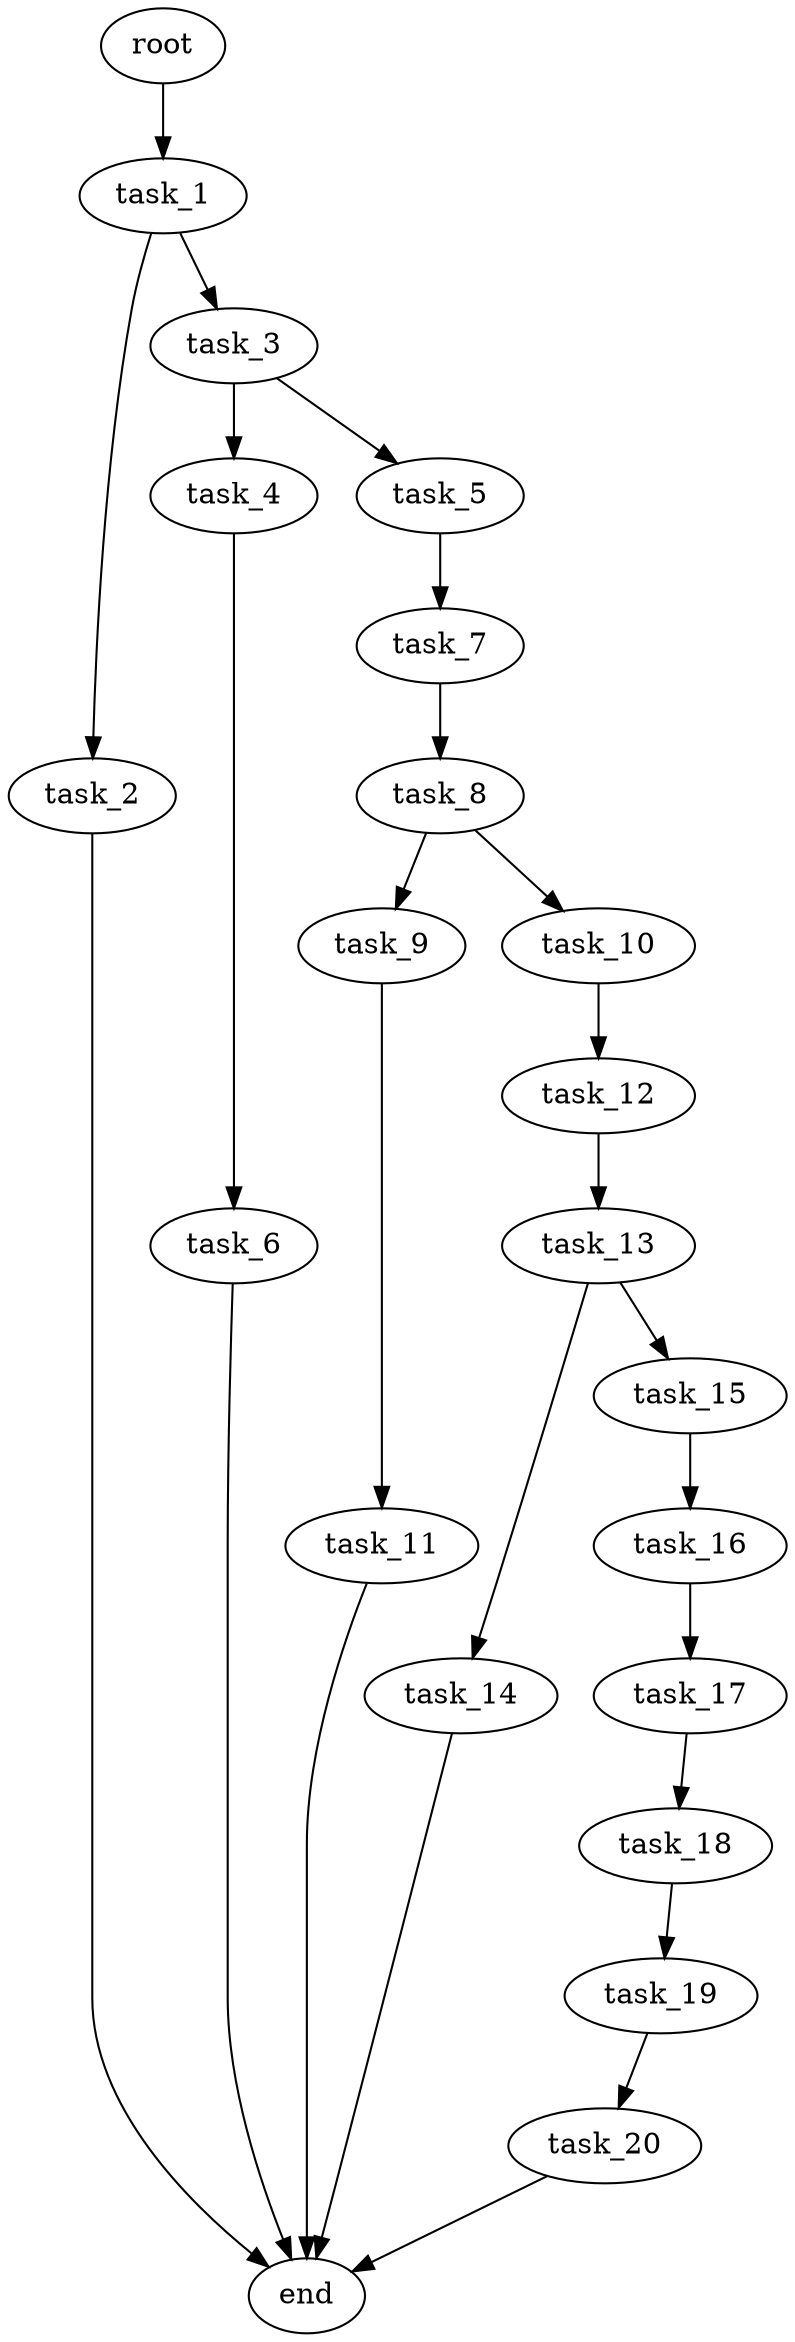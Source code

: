 digraph G {
  root [size="0.000000e+00"];
  task_1 [size="7.176404e+09"];
  task_2 [size="2.036770e+09"];
  task_3 [size="6.342745e+09"];
  task_4 [size="2.640575e+09"];
  task_5 [size="4.885830e+09"];
  task_6 [size="9.053460e+09"];
  task_7 [size="8.461191e+09"];
  task_8 [size="9.238924e+08"];
  task_9 [size="4.236334e+09"];
  task_10 [size="2.767526e+09"];
  task_11 [size="3.645335e+07"];
  task_12 [size="7.711421e+09"];
  task_13 [size="6.371497e+09"];
  task_14 [size="2.620291e+09"];
  task_15 [size="7.412568e+09"];
  task_16 [size="5.517253e+09"];
  task_17 [size="4.277442e+09"];
  task_18 [size="9.768733e+07"];
  task_19 [size="7.533634e+08"];
  task_20 [size="8.831181e+09"];
  end [size="0.000000e+00"];

  root -> task_1 [size="1.000000e-12"];
  task_1 -> task_2 [size="2.036770e+08"];
  task_1 -> task_3 [size="6.342745e+08"];
  task_2 -> end [size="1.000000e-12"];
  task_3 -> task_4 [size="2.640575e+08"];
  task_3 -> task_5 [size="4.885830e+08"];
  task_4 -> task_6 [size="9.053460e+08"];
  task_5 -> task_7 [size="8.461191e+08"];
  task_6 -> end [size="1.000000e-12"];
  task_7 -> task_8 [size="9.238924e+07"];
  task_8 -> task_9 [size="4.236334e+08"];
  task_8 -> task_10 [size="2.767526e+08"];
  task_9 -> task_11 [size="3.645335e+06"];
  task_10 -> task_12 [size="7.711421e+08"];
  task_11 -> end [size="1.000000e-12"];
  task_12 -> task_13 [size="6.371497e+08"];
  task_13 -> task_14 [size="2.620291e+08"];
  task_13 -> task_15 [size="7.412568e+08"];
  task_14 -> end [size="1.000000e-12"];
  task_15 -> task_16 [size="5.517253e+08"];
  task_16 -> task_17 [size="4.277442e+08"];
  task_17 -> task_18 [size="9.768733e+06"];
  task_18 -> task_19 [size="7.533634e+07"];
  task_19 -> task_20 [size="8.831181e+08"];
  task_20 -> end [size="1.000000e-12"];
}
